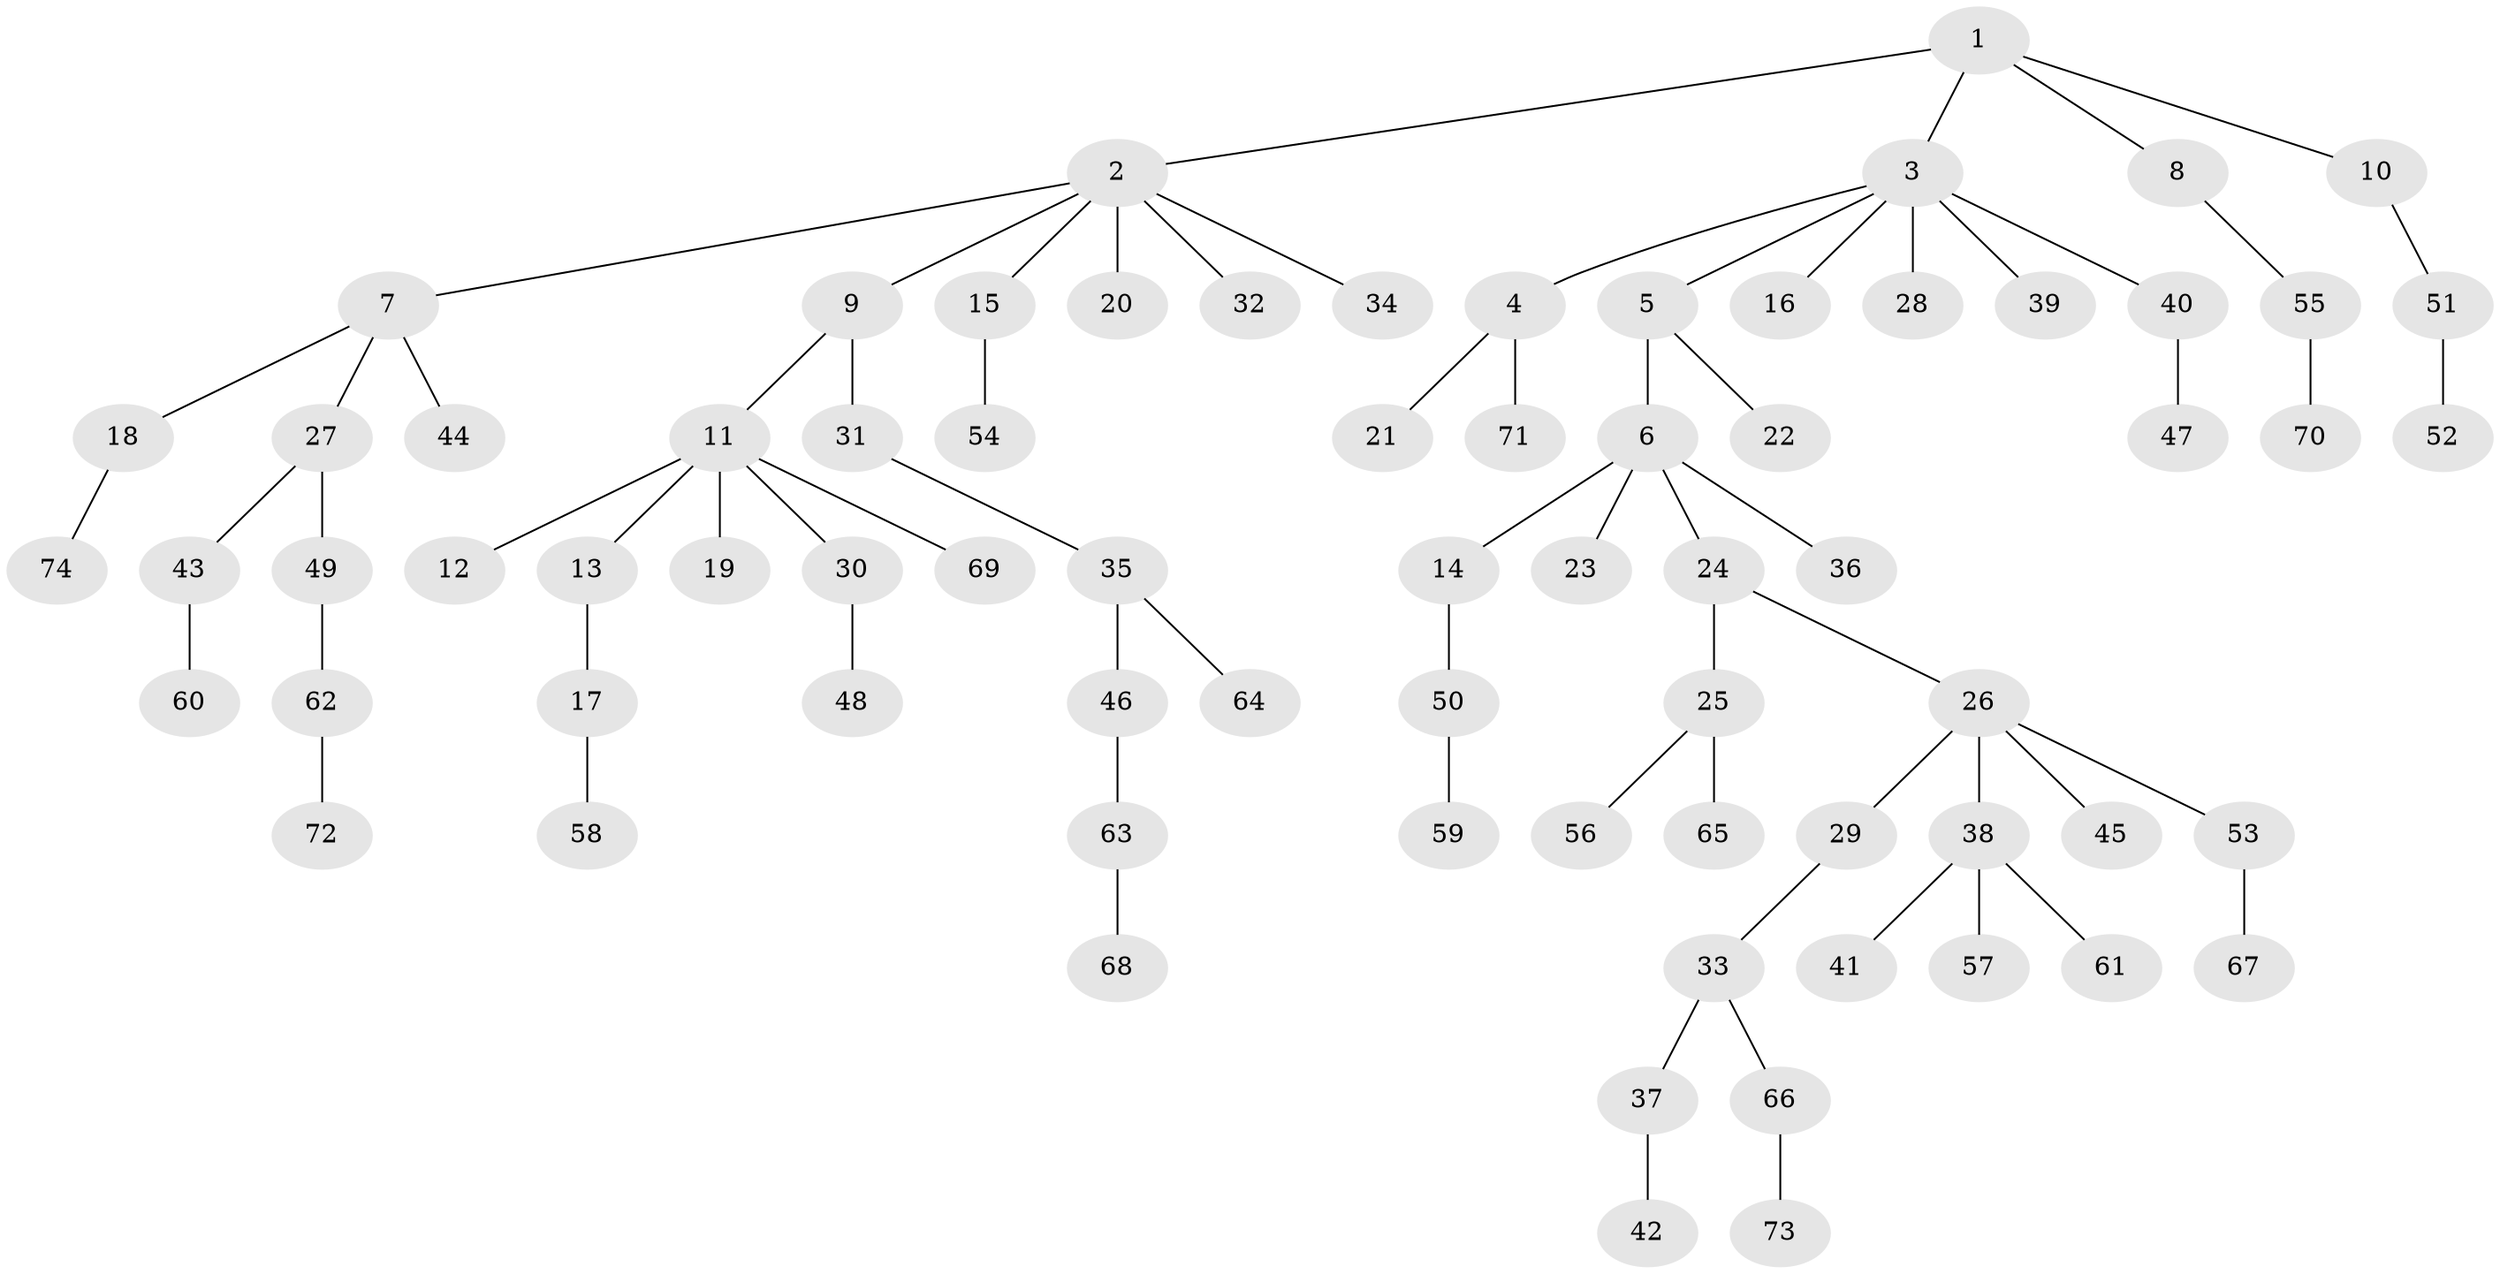 // original degree distribution, {5: 0.04054054054054054, 4: 0.060810810810810814, 8: 0.013513513513513514, 2: 0.2702702702702703, 3: 0.12162162162162163, 1: 0.4864864864864865, 6: 0.006756756756756757}
// Generated by graph-tools (version 1.1) at 2025/36/03/09/25 02:36:35]
// undirected, 74 vertices, 73 edges
graph export_dot {
graph [start="1"]
  node [color=gray90,style=filled];
  1;
  2;
  3;
  4;
  5;
  6;
  7;
  8;
  9;
  10;
  11;
  12;
  13;
  14;
  15;
  16;
  17;
  18;
  19;
  20;
  21;
  22;
  23;
  24;
  25;
  26;
  27;
  28;
  29;
  30;
  31;
  32;
  33;
  34;
  35;
  36;
  37;
  38;
  39;
  40;
  41;
  42;
  43;
  44;
  45;
  46;
  47;
  48;
  49;
  50;
  51;
  52;
  53;
  54;
  55;
  56;
  57;
  58;
  59;
  60;
  61;
  62;
  63;
  64;
  65;
  66;
  67;
  68;
  69;
  70;
  71;
  72;
  73;
  74;
  1 -- 2 [weight=1.0];
  1 -- 3 [weight=1.0];
  1 -- 8 [weight=1.0];
  1 -- 10 [weight=1.0];
  2 -- 7 [weight=1.0];
  2 -- 9 [weight=1.0];
  2 -- 15 [weight=1.0];
  2 -- 20 [weight=1.0];
  2 -- 32 [weight=1.0];
  2 -- 34 [weight=1.0];
  3 -- 4 [weight=1.0];
  3 -- 5 [weight=1.0];
  3 -- 16 [weight=1.0];
  3 -- 28 [weight=1.0];
  3 -- 39 [weight=1.0];
  3 -- 40 [weight=1.0];
  4 -- 21 [weight=1.0];
  4 -- 71 [weight=1.0];
  5 -- 6 [weight=1.0];
  5 -- 22 [weight=1.0];
  6 -- 14 [weight=1.0];
  6 -- 23 [weight=1.0];
  6 -- 24 [weight=1.0];
  6 -- 36 [weight=1.0];
  7 -- 18 [weight=1.0];
  7 -- 27 [weight=1.0];
  7 -- 44 [weight=1.0];
  8 -- 55 [weight=1.0];
  9 -- 11 [weight=1.0];
  9 -- 31 [weight=1.0];
  10 -- 51 [weight=1.0];
  11 -- 12 [weight=1.0];
  11 -- 13 [weight=1.0];
  11 -- 19 [weight=1.0];
  11 -- 30 [weight=1.0];
  11 -- 69 [weight=1.0];
  13 -- 17 [weight=2.0];
  14 -- 50 [weight=1.0];
  15 -- 54 [weight=2.0];
  17 -- 58 [weight=1.0];
  18 -- 74 [weight=1.0];
  24 -- 25 [weight=1.0];
  24 -- 26 [weight=1.0];
  25 -- 56 [weight=1.0];
  25 -- 65 [weight=1.0];
  26 -- 29 [weight=1.0];
  26 -- 38 [weight=1.0];
  26 -- 45 [weight=1.0];
  26 -- 53 [weight=1.0];
  27 -- 43 [weight=1.0];
  27 -- 49 [weight=2.0];
  29 -- 33 [weight=1.0];
  30 -- 48 [weight=4.0];
  31 -- 35 [weight=1.0];
  33 -- 37 [weight=1.0];
  33 -- 66 [weight=1.0];
  35 -- 46 [weight=2.0];
  35 -- 64 [weight=1.0];
  37 -- 42 [weight=1.0];
  38 -- 41 [weight=1.0];
  38 -- 57 [weight=1.0];
  38 -- 61 [weight=1.0];
  40 -- 47 [weight=1.0];
  43 -- 60 [weight=1.0];
  46 -- 63 [weight=1.0];
  49 -- 62 [weight=1.0];
  50 -- 59 [weight=1.0];
  51 -- 52 [weight=1.0];
  53 -- 67 [weight=1.0];
  55 -- 70 [weight=1.0];
  62 -- 72 [weight=1.0];
  63 -- 68 [weight=1.0];
  66 -- 73 [weight=1.0];
}
